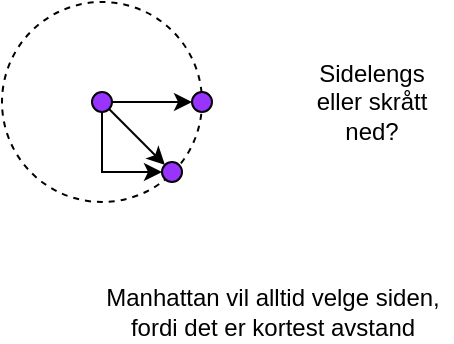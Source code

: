 <mxfile version="14.5.10" type="github"><diagram id="ofJ-gBI3UDwXyxIcELrl" name="Page-1"><mxGraphModel dx="276" dy="148" grid="1" gridSize="10" guides="1" tooltips="1" connect="1" arrows="1" fold="1" page="1" pageScale="1" pageWidth="827" pageHeight="1169" math="0" shadow="0"><root><mxCell id="0"/><mxCell id="1" parent="0"/><mxCell id="Ebc2oFOSlg0mxdaOm0IH-8" value="" style="ellipse;whiteSpace=wrap;html=1;fillColor=none;dashed=1;" vertex="1" parent="1"><mxGeometry width="100" height="100" as="geometry"/></mxCell><mxCell id="Ebc2oFOSlg0mxdaOm0IH-12" style="edgeStyle=none;rounded=0;orthogonalLoop=1;jettySize=auto;html=1;exitX=1;exitY=1;exitDx=0;exitDy=0;entryX=0;entryY=0;entryDx=0;entryDy=0;" edge="1" parent="1" source="Ebc2oFOSlg0mxdaOm0IH-1" target="Ebc2oFOSlg0mxdaOm0IH-11"><mxGeometry relative="1" as="geometry"/></mxCell><mxCell id="Ebc2oFOSlg0mxdaOm0IH-13" style="edgeStyle=none;rounded=0;orthogonalLoop=1;jettySize=auto;html=1;exitX=1;exitY=0.5;exitDx=0;exitDy=0;entryX=0;entryY=0.5;entryDx=0;entryDy=0;" edge="1" parent="1" source="Ebc2oFOSlg0mxdaOm0IH-1" target="Ebc2oFOSlg0mxdaOm0IH-10"><mxGeometry relative="1" as="geometry"/></mxCell><mxCell id="Ebc2oFOSlg0mxdaOm0IH-14" style="edgeStyle=orthogonalEdgeStyle;rounded=0;orthogonalLoop=1;jettySize=auto;html=1;exitX=0.5;exitY=1;exitDx=0;exitDy=0;entryX=0;entryY=0.5;entryDx=0;entryDy=0;" edge="1" parent="1" source="Ebc2oFOSlg0mxdaOm0IH-1" target="Ebc2oFOSlg0mxdaOm0IH-11"><mxGeometry relative="1" as="geometry"/></mxCell><mxCell id="Ebc2oFOSlg0mxdaOm0IH-1" value="" style="ellipse;whiteSpace=wrap;html=1;fillColor=#9933FF;" vertex="1" parent="1"><mxGeometry x="45" y="45" width="10" height="10" as="geometry"/></mxCell><mxCell id="Ebc2oFOSlg0mxdaOm0IH-10" value="" style="ellipse;whiteSpace=wrap;html=1;fillColor=#9933FF;" vertex="1" parent="1"><mxGeometry x="95" y="45" width="10" height="10" as="geometry"/></mxCell><mxCell id="Ebc2oFOSlg0mxdaOm0IH-11" value="" style="ellipse;whiteSpace=wrap;html=1;fillColor=#9933FF;" vertex="1" parent="1"><mxGeometry x="80" y="80" width="10" height="10" as="geometry"/></mxCell><mxCell id="Ebc2oFOSlg0mxdaOm0IH-15" value="Sidelengs eller skrått ned?" style="text;html=1;strokeColor=none;fillColor=none;align=center;verticalAlign=middle;whiteSpace=wrap;rounded=0;" vertex="1" parent="1"><mxGeometry x="150" y="22.5" width="70" height="55" as="geometry"/></mxCell><mxCell id="Ebc2oFOSlg0mxdaOm0IH-16" value="Manhattan vil alltid velge siden, &lt;br&gt;fordi det er kortest avstand" style="text;html=1;align=center;verticalAlign=middle;resizable=0;points=[];autosize=1;strokeColor=none;" vertex="1" parent="1"><mxGeometry x="45" y="140" width="180" height="30" as="geometry"/></mxCell></root></mxGraphModel></diagram></mxfile>